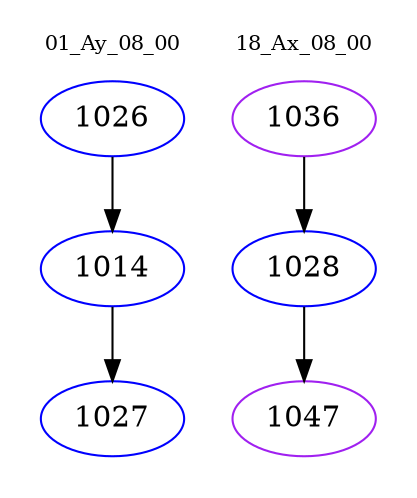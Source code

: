 digraph{
subgraph cluster_0 {
color = white
label = "01_Ay_08_00";
fontsize=10;
T0_1026 [label="1026", color="blue"]
T0_1026 -> T0_1014 [color="black"]
T0_1014 [label="1014", color="blue"]
T0_1014 -> T0_1027 [color="black"]
T0_1027 [label="1027", color="blue"]
}
subgraph cluster_1 {
color = white
label = "18_Ax_08_00";
fontsize=10;
T1_1036 [label="1036", color="purple"]
T1_1036 -> T1_1028 [color="black"]
T1_1028 [label="1028", color="blue"]
T1_1028 -> T1_1047 [color="black"]
T1_1047 [label="1047", color="purple"]
}
}
